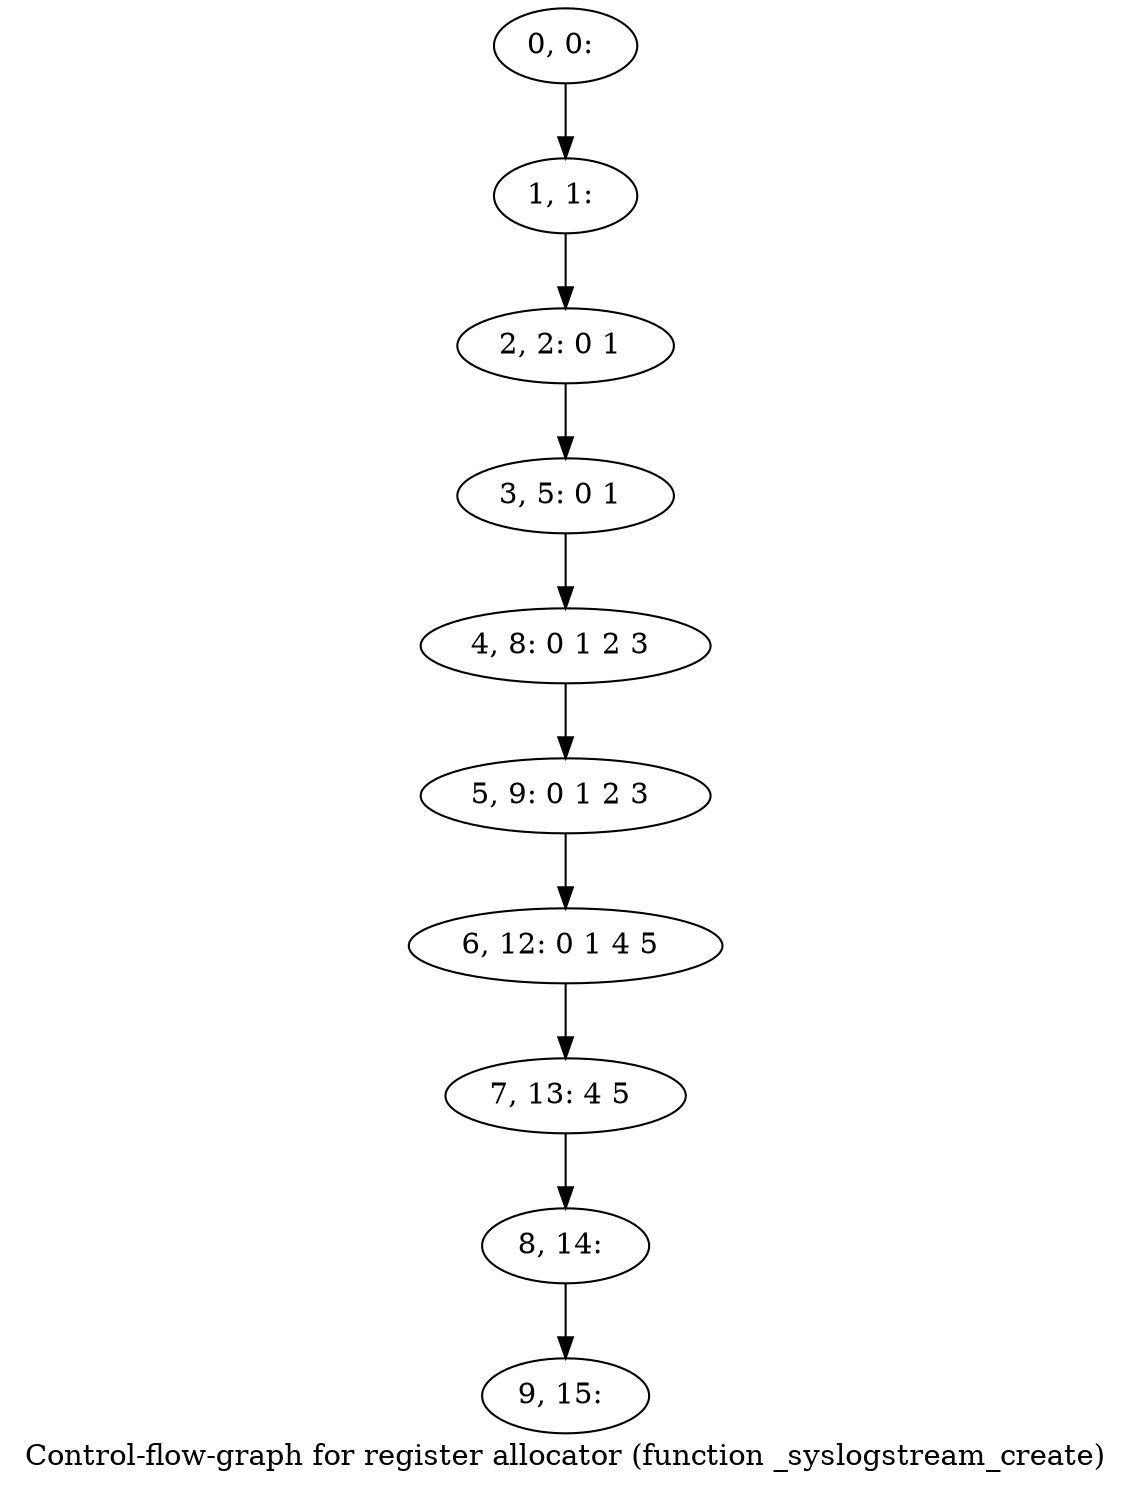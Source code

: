digraph G {
graph [label="Control-flow-graph for register allocator (function _syslogstream_create)"]
0[label="0, 0: "];
1[label="1, 1: "];
2[label="2, 2: 0 1 "];
3[label="3, 5: 0 1 "];
4[label="4, 8: 0 1 2 3 "];
5[label="5, 9: 0 1 2 3 "];
6[label="6, 12: 0 1 4 5 "];
7[label="7, 13: 4 5 "];
8[label="8, 14: "];
9[label="9, 15: "];
0->1 ;
1->2 ;
2->3 ;
3->4 ;
4->5 ;
5->6 ;
6->7 ;
7->8 ;
8->9 ;
}
